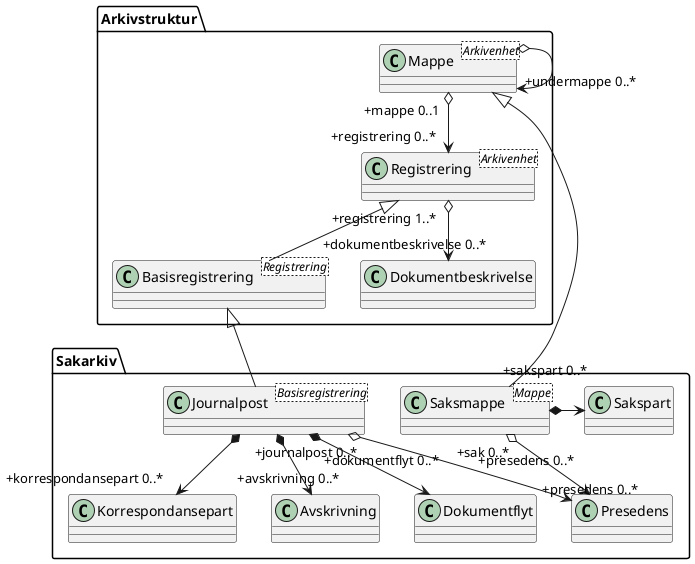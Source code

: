 @startuml uml-sakarkiv-entiteter.puml

class Arkivstruktur.Mappe <Arkivenhet>
class Arkivstruktur.Registrering <Arkivenhet>
class Arkivstruktur.Basisregistrering <Registrering>
class Sakarkiv.Journalpost <Basisregistrering>
class Sakarkiv.Saksmappe <Mappe>

Arkivstruktur.Registrering <|-- Arkivstruktur.Basisregistrering
Arkivstruktur.Basisregistrering <|-- Sakarkiv.Journalpost
Arkivstruktur.Mappe <|- Sakarkiv.Saksmappe

Arkivstruktur.Mappe "+mappe 0..1" o--> "+registrering 0..*" Arkivstruktur.Registrering
Arkivstruktur.Mappe o--> "+undermappe 0..*" Arkivstruktur.Mappe
Sakarkiv.Saksmappe *-> "+sakspart 0..*" Sakarkiv.Sakspart 
Sakarkiv.Saksmappe "+sak 0..*" o--> "+presedens 0..*\n" Sakarkiv.Presedens
Sakarkiv.Journalpost "+journalpost 0..*" o--> "+presedens 0..*" Sakarkiv.Presedens

Sakarkiv.Journalpost *--> "+korrespondansepart 0..*" Sakarkiv.Korrespondansepart
Sakarkiv.Journalpost *--> "+avskrivning 0..*" Sakarkiv.Avskrivning
Sakarkiv.Journalpost *--> "+dokumentflyt 0..*\n" Sakarkiv.Dokumentflyt
Arkivstruktur.Registrering "+registrering 1..*" o--> "+dokumentbeskrivelse 0..*" Arkivstruktur.Dokumentbeskrivelse 
@enduml
